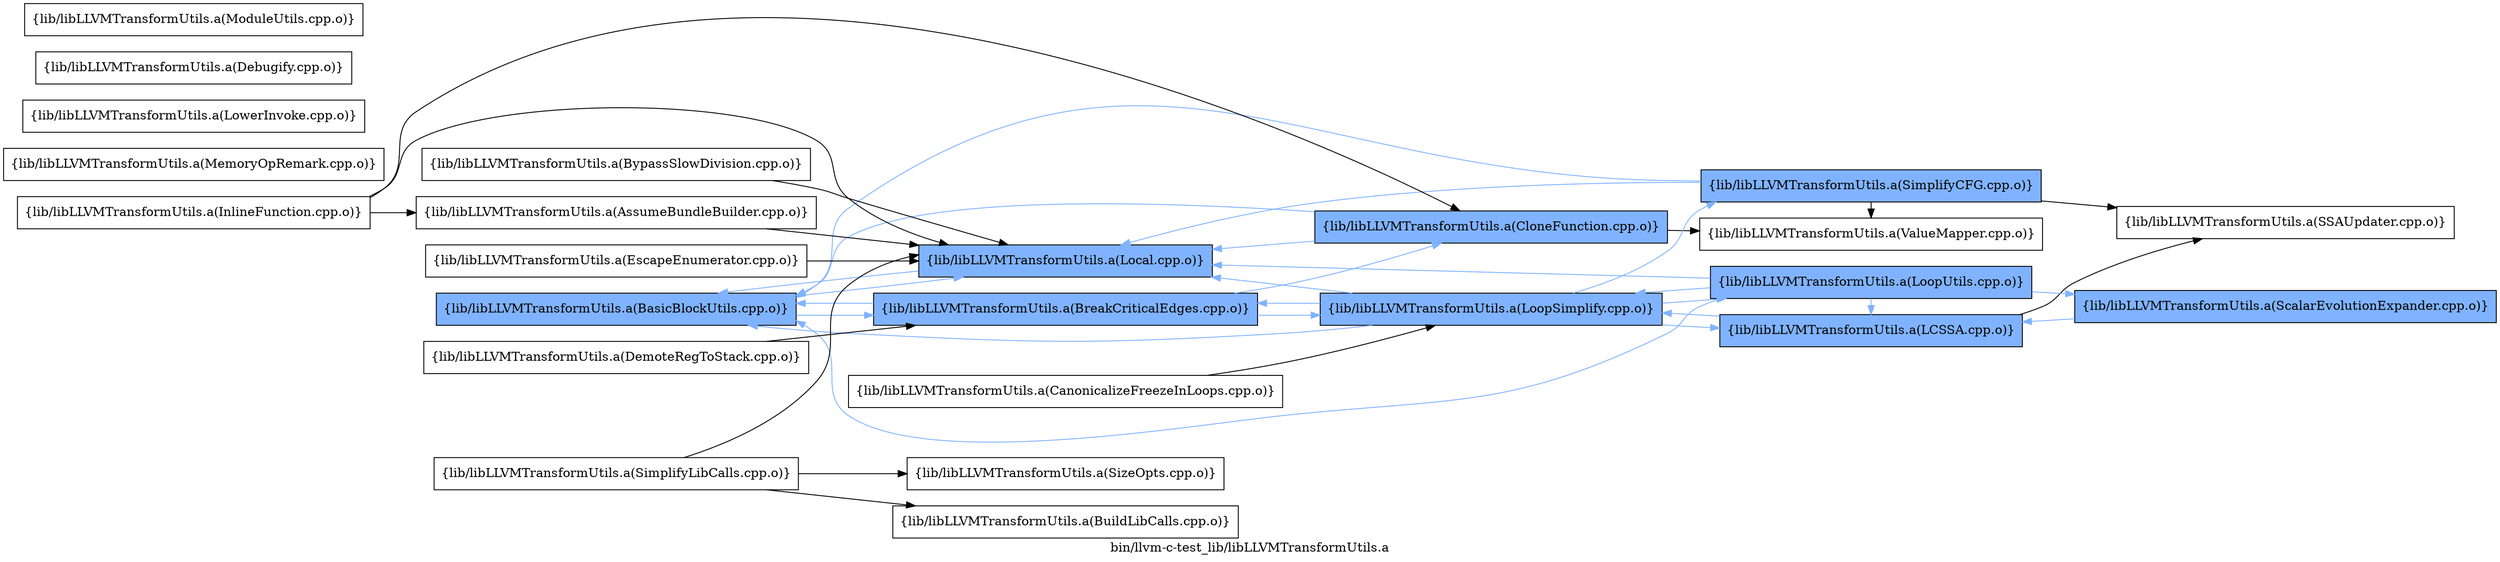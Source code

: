 digraph "bin/llvm-c-test_lib/libLLVMTransformUtils.a" {
	label="bin/llvm-c-test_lib/libLLVMTransformUtils.a";
	rankdir=LR;
	{ rank=same; Node0x5613f580bd88;  }
	{ rank=same; Node0x5613f580d318; Node0x5613f581c4f8;  }
	{ rank=same; Node0x5613f580de58; Node0x5613f581d2b8;  }
	{ rank=same; Node0x5613f5812db8; Node0x5613f581ce58; Node0x5613f580ab18; Node0x5613f580d048;  }

	Node0x5613f580bd88 [shape=record,shape=box,group=1,style=filled,fillcolor="0.600000 0.5 1",label="{lib/libLLVMTransformUtils.a(BasicBlockUtils.cpp.o)}"];
	Node0x5613f580bd88 -> Node0x5613f580d318[color="0.600000 0.5 1"];
	Node0x5613f580bd88 -> Node0x5613f581c4f8[color="0.600000 0.5 1"];
	Node0x5613f580a438 [shape=record,shape=box,group=0,label="{lib/libLLVMTransformUtils.a(MemoryOpRemark.cpp.o)}"];
	Node0x5613f5813268 [shape=record,shape=box,group=0,label="{lib/libLLVMTransformUtils.a(SizeOpts.cpp.o)}"];
	Node0x5613f581c4f8 [shape=record,shape=box,group=1,style=filled,fillcolor="0.600000 0.5 1",label="{lib/libLLVMTransformUtils.a(Local.cpp.o)}"];
	Node0x5613f581c4f8 -> Node0x5613f580bd88[color="0.600000 0.5 1"];
	Node0x5613f580d318 [shape=record,shape=box,group=1,style=filled,fillcolor="0.600000 0.5 1",label="{lib/libLLVMTransformUtils.a(BreakCriticalEdges.cpp.o)}"];
	Node0x5613f580d318 -> Node0x5613f580bd88[color="0.600000 0.5 1"];
	Node0x5613f580d318 -> Node0x5613f580de58[color="0.600000 0.5 1"];
	Node0x5613f580d318 -> Node0x5613f581d2b8[color="0.600000 0.5 1"];
	Node0x5613f580e1c8 [shape=record,shape=box,group=0,label="{lib/libLLVMTransformUtils.a(CanonicalizeFreezeInLoops.cpp.o)}"];
	Node0x5613f580e1c8 -> Node0x5613f581d2b8;
	Node0x5613f5809998 [shape=record,shape=box,group=0,label="{lib/libLLVMTransformUtils.a(LowerInvoke.cpp.o)}"];
	Node0x5613f580efd8 [shape=record,shape=box,group=0,label="{lib/libLLVMTransformUtils.a(BypassSlowDivision.cpp.o)}"];
	Node0x5613f580efd8 -> Node0x5613f581c4f8;
	Node0x5613f5813858 [shape=record,shape=box,group=0,label="{lib/libLLVMTransformUtils.a(SimplifyLibCalls.cpp.o)}"];
	Node0x5613f5813858 -> Node0x5613f580d8b8;
	Node0x5613f5813858 -> Node0x5613f581c4f8;
	Node0x5613f5813858 -> Node0x5613f5813268;
	Node0x5613f580d728 [shape=record,shape=box,group=0,label="{lib/libLLVMTransformUtils.a(Debugify.cpp.o)}"];
	Node0x5613f580d048 [shape=record,shape=box,group=1,style=filled,fillcolor="0.600000 0.5 1",label="{lib/libLLVMTransformUtils.a(SimplifyCFG.cpp.o)}"];
	Node0x5613f580d048 -> Node0x5613f580bd88[color="0.600000 0.5 1"];
	Node0x5613f580d048 -> Node0x5613f581c4f8[color="0.600000 0.5 1"];
	Node0x5613f580d048 -> Node0x5613f580d1d8;
	Node0x5613f580d048 -> Node0x5613f5812db8;
	Node0x5613f581ce58 [shape=record,shape=box,group=1,style=filled,fillcolor="0.600000 0.5 1",label="{lib/libLLVMTransformUtils.a(LCSSA.cpp.o)}"];
	Node0x5613f581ce58 -> Node0x5613f581d2b8[color="0.600000 0.5 1"];
	Node0x5613f581ce58 -> Node0x5613f580d1d8;
	Node0x5613f581d2b8 [shape=record,shape=box,group=1,style=filled,fillcolor="0.600000 0.5 1",label="{lib/libLLVMTransformUtils.a(LoopSimplify.cpp.o)}"];
	Node0x5613f581d2b8 -> Node0x5613f580bd88[color="0.600000 0.5 1"];
	Node0x5613f581d2b8 -> Node0x5613f580d318[color="0.600000 0.5 1"];
	Node0x5613f581d2b8 -> Node0x5613f581ce58[color="0.600000 0.5 1"];
	Node0x5613f581d2b8 -> Node0x5613f581c4f8[color="0.600000 0.5 1"];
	Node0x5613f581d2b8 -> Node0x5613f580ab18[color="0.600000 0.5 1"];
	Node0x5613f581d2b8 -> Node0x5613f580d048[color="0.600000 0.5 1"];
	Node0x5613f580d598 [shape=record,shape=box,group=1,style=filled,fillcolor="0.600000 0.5 1",label="{lib/libLLVMTransformUtils.a(ScalarEvolutionExpander.cpp.o)}"];
	Node0x5613f580d598 -> Node0x5613f581ce58[color="0.600000 0.5 1"];
	Node0x5613f5811008 [shape=record,shape=box,group=0,label="{lib/libLLVMTransformUtils.a(InlineFunction.cpp.o)}"];
	Node0x5613f5811008 -> Node0x5613f580de58;
	Node0x5613f5811008 -> Node0x5613f581c1d8;
	Node0x5613f5811008 -> Node0x5613f581c4f8;
	Node0x5613f580f708 [shape=record,shape=box,group=0,label="{lib/libLLVMTransformUtils.a(DemoteRegToStack.cpp.o)}"];
	Node0x5613f580f708 -> Node0x5613f580d318;
	Node0x5613f580eee8 [shape=record,shape=box,group=0,label="{lib/libLLVMTransformUtils.a(EscapeEnumerator.cpp.o)}"];
	Node0x5613f580eee8 -> Node0x5613f581c4f8;
	Node0x5613f580c7d8 [shape=record,shape=box,group=0,label="{lib/libLLVMTransformUtils.a(ModuleUtils.cpp.o)}"];
	Node0x5613f580ab18 [shape=record,shape=box,group=1,style=filled,fillcolor="0.600000 0.5 1",label="{lib/libLLVMTransformUtils.a(LoopUtils.cpp.o)}"];
	Node0x5613f580ab18 -> Node0x5613f580bd88[color="0.600000 0.5 1"];
	Node0x5613f580ab18 -> Node0x5613f581ce58[color="0.600000 0.5 1"];
	Node0x5613f580ab18 -> Node0x5613f581c4f8[color="0.600000 0.5 1"];
	Node0x5613f580ab18 -> Node0x5613f581d2b8[color="0.600000 0.5 1"];
	Node0x5613f580ab18 -> Node0x5613f580d598[color="0.600000 0.5 1"];
	Node0x5613f580de58 [shape=record,shape=box,group=1,style=filled,fillcolor="0.600000 0.5 1",label="{lib/libLLVMTransformUtils.a(CloneFunction.cpp.o)}"];
	Node0x5613f580de58 -> Node0x5613f580bd88[color="0.600000 0.5 1"];
	Node0x5613f580de58 -> Node0x5613f581c4f8[color="0.600000 0.5 1"];
	Node0x5613f580de58 -> Node0x5613f5812db8;
	Node0x5613f580d1d8 [shape=record,shape=box,group=0,label="{lib/libLLVMTransformUtils.a(SSAUpdater.cpp.o)}"];
	Node0x5613f5812db8 [shape=record,shape=box,group=0,label="{lib/libLLVMTransformUtils.a(ValueMapper.cpp.o)}"];
	Node0x5613f580d8b8 [shape=record,shape=box,group=0,label="{lib/libLLVMTransformUtils.a(BuildLibCalls.cpp.o)}"];
	Node0x5613f581c1d8 [shape=record,shape=box,group=0,label="{lib/libLLVMTransformUtils.a(AssumeBundleBuilder.cpp.o)}"];
	Node0x5613f581c1d8 -> Node0x5613f581c4f8;
}
